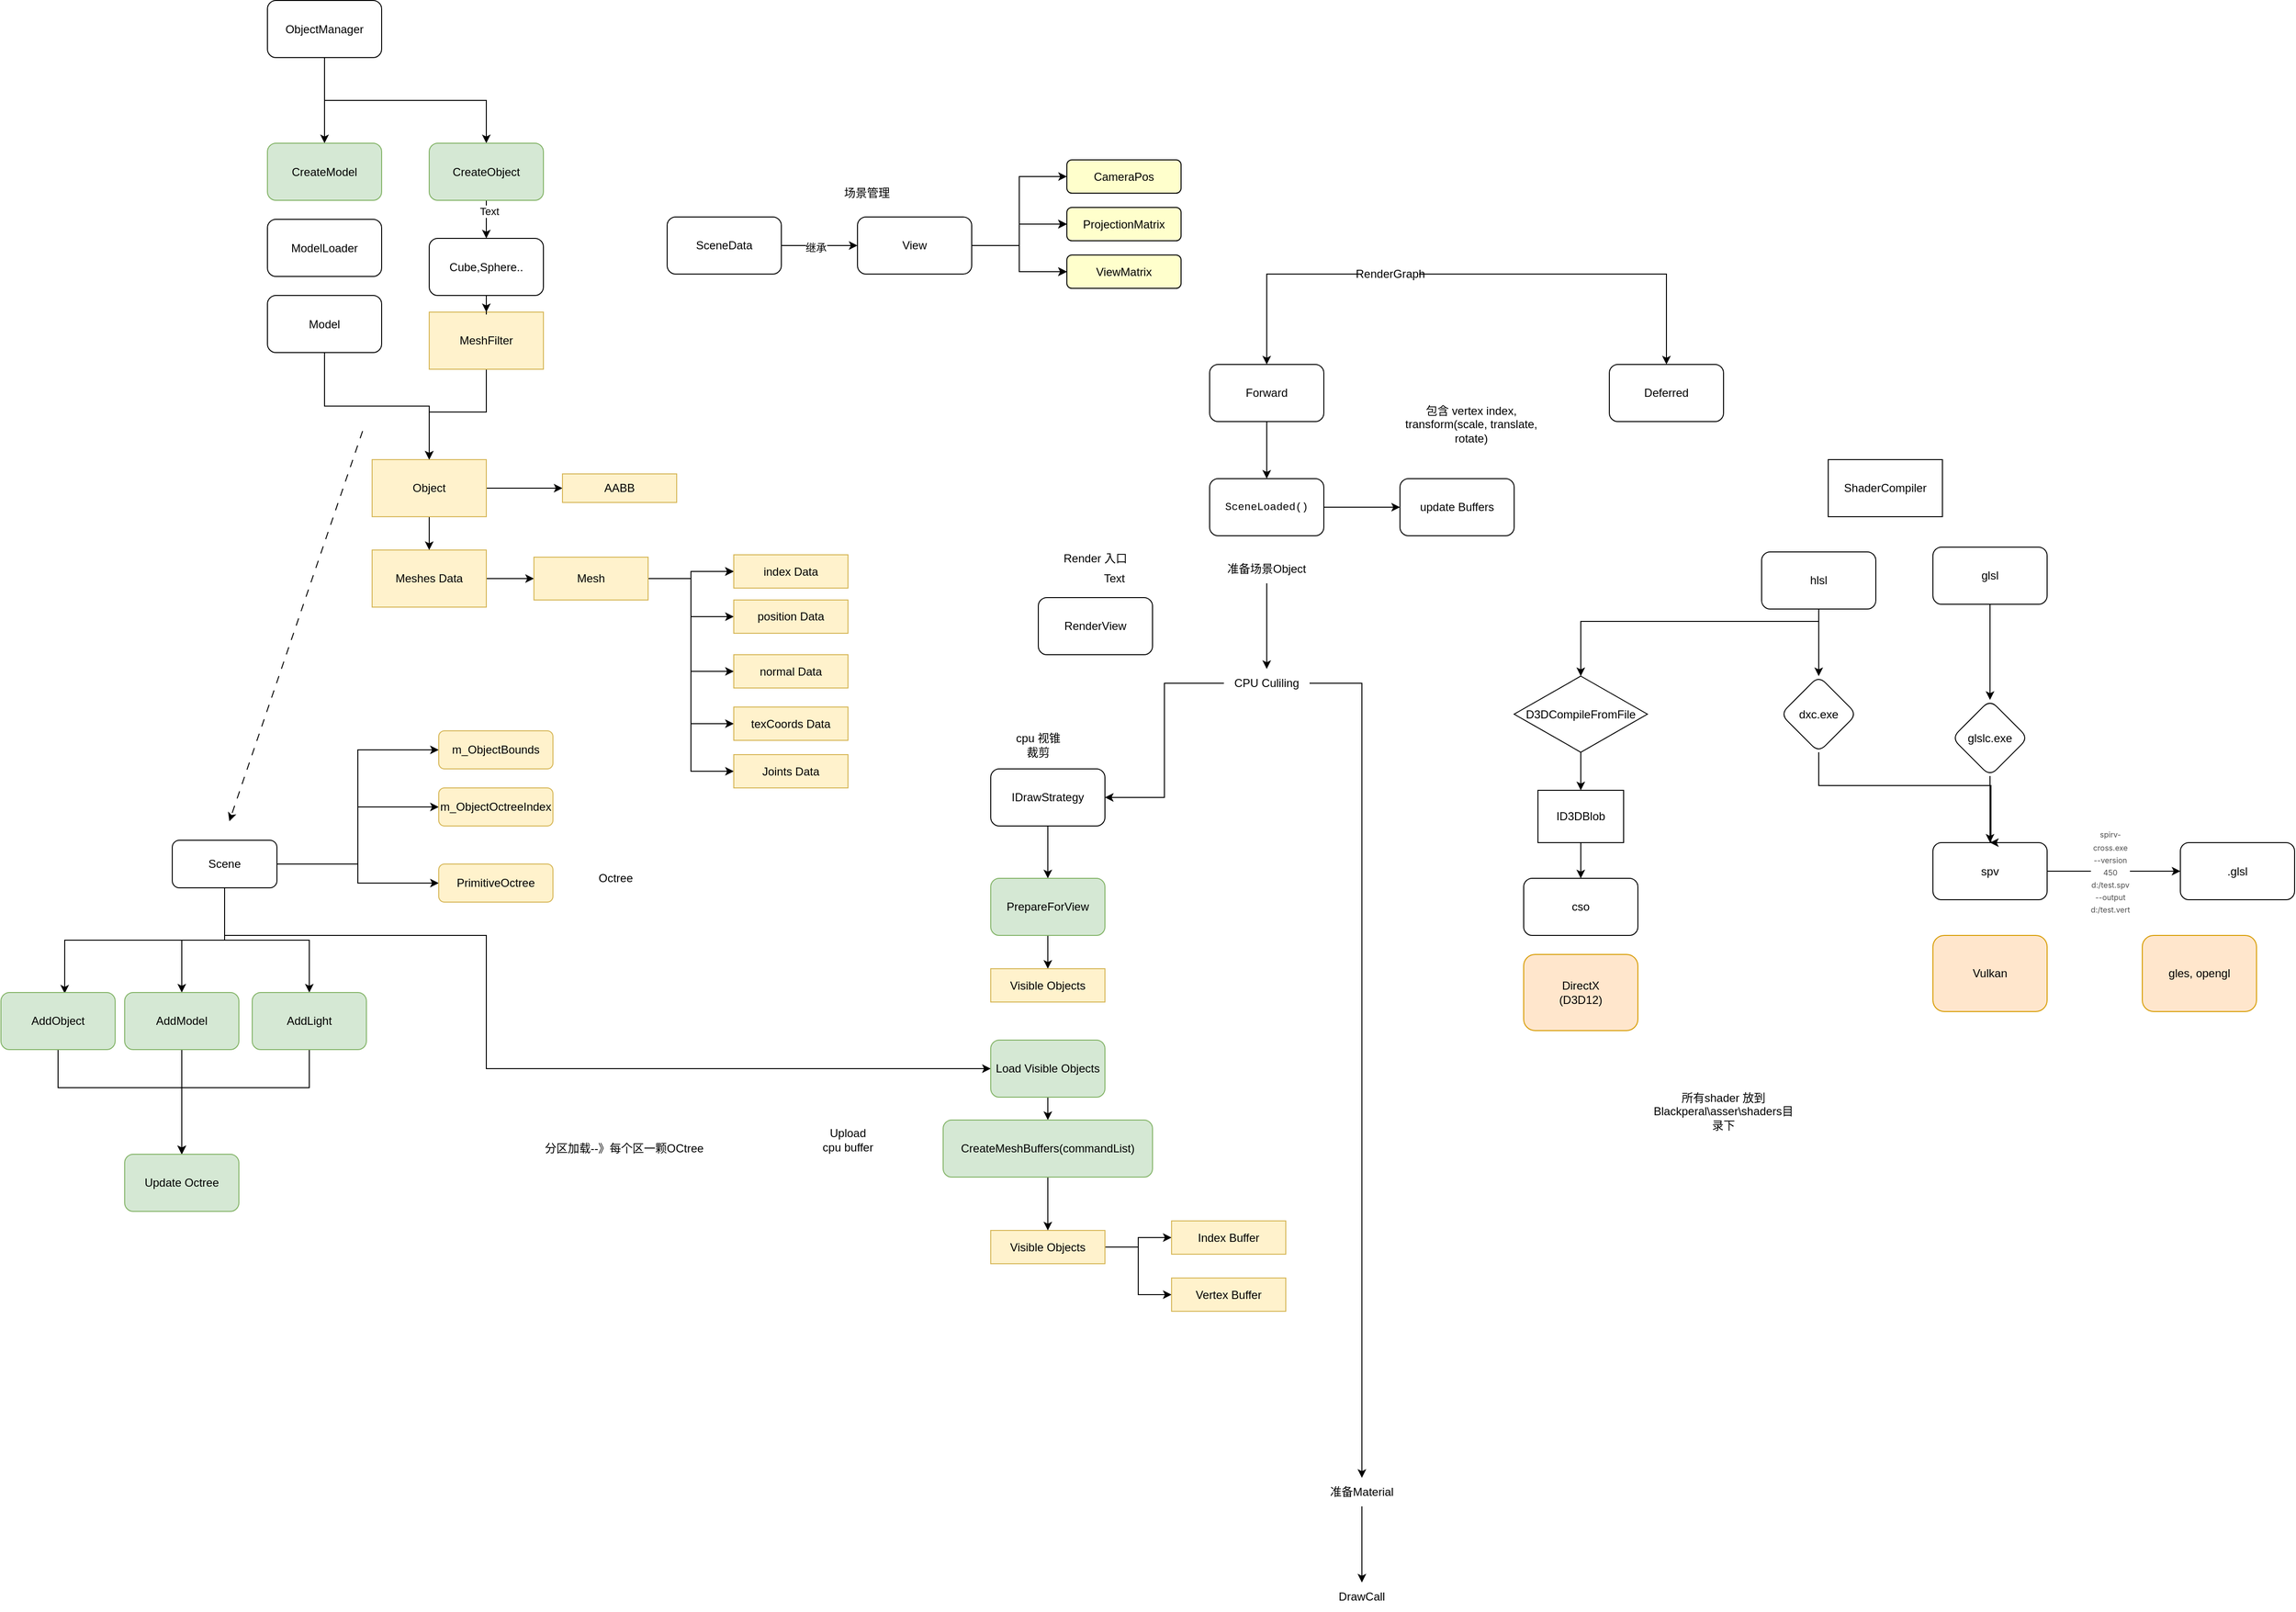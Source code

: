 <mxfile version="24.7.6">
  <diagram name="第 1 页" id="sPAzHPQsa-k4dK7YGP5Q">
    <mxGraphModel dx="1386" dy="1928" grid="1" gridSize="10" guides="1" tooltips="1" connect="1" arrows="1" fold="1" page="1" pageScale="1" pageWidth="827" pageHeight="1169" math="0" shadow="0">
      <root>
        <mxCell id="0" />
        <mxCell id="1" parent="0" />
        <mxCell id="hUuMY0uO9q-IGBFzty4h-4" value="" style="edgeStyle=orthogonalEdgeStyle;rounded=0;orthogonalLoop=1;jettySize=auto;html=1;" parent="1" source="hUuMY0uO9q-IGBFzty4h-1" target="hUuMY0uO9q-IGBFzty4h-3" edge="1">
          <mxGeometry relative="1" as="geometry" />
        </mxCell>
        <mxCell id="hUuMY0uO9q-IGBFzty4h-5" value="继承" style="edgeLabel;html=1;align=center;verticalAlign=middle;resizable=0;points=[];" parent="hUuMY0uO9q-IGBFzty4h-4" vertex="1" connectable="0">
          <mxGeometry x="-0.098" y="-2" relative="1" as="geometry">
            <mxPoint as="offset" />
          </mxGeometry>
        </mxCell>
        <mxCell id="hUuMY0uO9q-IGBFzty4h-1" value="SceneData" style="rounded=1;whiteSpace=wrap;html=1;" parent="1" vertex="1">
          <mxGeometry x="740" y="205" width="120" height="60" as="geometry" />
        </mxCell>
        <mxCell id="hUuMY0uO9q-IGBFzty4h-2" value="场景管理" style="text;strokeColor=none;align=center;fillColor=none;html=1;verticalAlign=middle;whiteSpace=wrap;rounded=0;" parent="1" vertex="1">
          <mxGeometry x="920" y="165" width="60" height="30" as="geometry" />
        </mxCell>
        <mxCell id="hUuMY0uO9q-IGBFzty4h-36" value="" style="edgeStyle=orthogonalEdgeStyle;rounded=0;orthogonalLoop=1;jettySize=auto;html=1;" parent="1" source="hUuMY0uO9q-IGBFzty4h-3" target="hUuMY0uO9q-IGBFzty4h-35" edge="1">
          <mxGeometry relative="1" as="geometry" />
        </mxCell>
        <mxCell id="hUuMY0uO9q-IGBFzty4h-37" value="" style="edgeStyle=orthogonalEdgeStyle;rounded=0;orthogonalLoop=1;jettySize=auto;html=1;" parent="1" source="hUuMY0uO9q-IGBFzty4h-3" target="hUuMY0uO9q-IGBFzty4h-35" edge="1">
          <mxGeometry relative="1" as="geometry" />
        </mxCell>
        <mxCell id="hUuMY0uO9q-IGBFzty4h-38" value="" style="edgeStyle=orthogonalEdgeStyle;rounded=0;orthogonalLoop=1;jettySize=auto;html=1;" parent="1" source="hUuMY0uO9q-IGBFzty4h-3" target="hUuMY0uO9q-IGBFzty4h-35" edge="1">
          <mxGeometry relative="1" as="geometry" />
        </mxCell>
        <mxCell id="hUuMY0uO9q-IGBFzty4h-40" value="" style="edgeStyle=orthogonalEdgeStyle;rounded=0;orthogonalLoop=1;jettySize=auto;html=1;" parent="1" source="hUuMY0uO9q-IGBFzty4h-3" target="hUuMY0uO9q-IGBFzty4h-39" edge="1">
          <mxGeometry relative="1" as="geometry" />
        </mxCell>
        <mxCell id="hUuMY0uO9q-IGBFzty4h-41" value="" style="edgeStyle=orthogonalEdgeStyle;rounded=0;orthogonalLoop=1;jettySize=auto;html=1;" parent="1" source="hUuMY0uO9q-IGBFzty4h-3" target="hUuMY0uO9q-IGBFzty4h-39" edge="1">
          <mxGeometry relative="1" as="geometry" />
        </mxCell>
        <mxCell id="hUuMY0uO9q-IGBFzty4h-42" value="" style="edgeStyle=orthogonalEdgeStyle;rounded=0;orthogonalLoop=1;jettySize=auto;html=1;" parent="1" source="hUuMY0uO9q-IGBFzty4h-3" target="hUuMY0uO9q-IGBFzty4h-39" edge="1">
          <mxGeometry relative="1" as="geometry" />
        </mxCell>
        <mxCell id="hUuMY0uO9q-IGBFzty4h-44" style="edgeStyle=orthogonalEdgeStyle;rounded=0;orthogonalLoop=1;jettySize=auto;html=1;entryX=0;entryY=0.5;entryDx=0;entryDy=0;" parent="1" source="hUuMY0uO9q-IGBFzty4h-3" target="hUuMY0uO9q-IGBFzty4h-43" edge="1">
          <mxGeometry relative="1" as="geometry" />
        </mxCell>
        <mxCell id="hUuMY0uO9q-IGBFzty4h-3" value="View" style="whiteSpace=wrap;html=1;rounded=1;" parent="1" vertex="1">
          <mxGeometry x="940" y="205" width="120" height="60" as="geometry" />
        </mxCell>
        <mxCell id="MgfRzgL3T6wmWOwImIbP-51" value="" style="edgeStyle=orthogonalEdgeStyle;rounded=0;orthogonalLoop=1;jettySize=auto;html=1;" parent="1" source="hUuMY0uO9q-IGBFzty4h-6" target="MgfRzgL3T6wmWOwImIbP-50" edge="1">
          <mxGeometry relative="1" as="geometry" />
        </mxCell>
        <mxCell id="hUuMY0uO9q-IGBFzty4h-6" value="IDrawStrategy" style="rounded=1;whiteSpace=wrap;html=1;" parent="1" vertex="1">
          <mxGeometry x="1080" y="785" width="120" height="60" as="geometry" />
        </mxCell>
        <mxCell id="hUuMY0uO9q-IGBFzty4h-7" value="cpu 视锥裁剪" style="text;strokeColor=none;align=center;fillColor=none;html=1;verticalAlign=middle;whiteSpace=wrap;rounded=0;" parent="1" vertex="1">
          <mxGeometry x="1100" y="745" width="60" height="30" as="geometry" />
        </mxCell>
        <mxCell id="hUuMY0uO9q-IGBFzty4h-8" value="RenderView" style="rounded=1;whiteSpace=wrap;html=1;" parent="1" vertex="1">
          <mxGeometry x="1130" y="605" width="120" height="60" as="geometry" />
        </mxCell>
        <mxCell id="hUuMY0uO9q-IGBFzty4h-9" value="Render 入口" style="text;strokeColor=none;align=center;fillColor=none;html=1;verticalAlign=middle;whiteSpace=wrap;rounded=0;" parent="1" vertex="1">
          <mxGeometry x="1155" y="550" width="70" height="27.5" as="geometry" />
        </mxCell>
        <mxCell id="tY09kojCzDSQ_a5AY4Xm-8" style="edgeStyle=orthogonalEdgeStyle;rounded=0;orthogonalLoop=1;jettySize=auto;html=1;entryX=0.5;entryY=0;entryDx=0;entryDy=0;" edge="1" parent="1" source="hUuMY0uO9q-IGBFzty4h-10" target="tY09kojCzDSQ_a5AY4Xm-5">
          <mxGeometry relative="1" as="geometry" />
        </mxCell>
        <mxCell id="hUuMY0uO9q-IGBFzty4h-10" value="Forward" style="rounded=1;whiteSpace=wrap;html=1;" parent="1" vertex="1">
          <mxGeometry x="1310" y="360" width="120" height="60" as="geometry" />
        </mxCell>
        <mxCell id="hUuMY0uO9q-IGBFzty4h-13" style="edgeStyle=orthogonalEdgeStyle;rounded=0;orthogonalLoop=1;jettySize=auto;html=1;entryX=0.5;entryY=0;entryDx=0;entryDy=0;" parent="1" source="hUuMY0uO9q-IGBFzty4h-11" target="hUuMY0uO9q-IGBFzty4h-10" edge="1">
          <mxGeometry relative="1" as="geometry" />
        </mxCell>
        <mxCell id="hUuMY0uO9q-IGBFzty4h-15" style="edgeStyle=orthogonalEdgeStyle;rounded=0;orthogonalLoop=1;jettySize=auto;html=1;" parent="1" source="hUuMY0uO9q-IGBFzty4h-11" target="hUuMY0uO9q-IGBFzty4h-12" edge="1">
          <mxGeometry relative="1" as="geometry" />
        </mxCell>
        <mxCell id="hUuMY0uO9q-IGBFzty4h-11" value="RenderGraph" style="text;strokeColor=none;align=center;fillColor=none;html=1;verticalAlign=middle;whiteSpace=wrap;rounded=0;" parent="1" vertex="1">
          <mxGeometry x="1470" y="250" width="60" height="30" as="geometry" />
        </mxCell>
        <mxCell id="hUuMY0uO9q-IGBFzty4h-12" value="Deferred" style="rounded=1;whiteSpace=wrap;html=1;" parent="1" vertex="1">
          <mxGeometry x="1730" y="360" width="120" height="60" as="geometry" />
        </mxCell>
        <mxCell id="hUuMY0uO9q-IGBFzty4h-18" value="" style="edgeStyle=orthogonalEdgeStyle;rounded=0;orthogonalLoop=1;jettySize=auto;html=1;" parent="1" source="hUuMY0uO9q-IGBFzty4h-16" target="hUuMY0uO9q-IGBFzty4h-17" edge="1">
          <mxGeometry relative="1" as="geometry" />
        </mxCell>
        <mxCell id="hUuMY0uO9q-IGBFzty4h-16" value="准备场景Object" style="text;strokeColor=none;align=center;fillColor=none;html=1;verticalAlign=middle;whiteSpace=wrap;rounded=0;" parent="1" vertex="1">
          <mxGeometry x="1325" y="560" width="90" height="30" as="geometry" />
        </mxCell>
        <mxCell id="hUuMY0uO9q-IGBFzty4h-20" value="" style="edgeStyle=orthogonalEdgeStyle;rounded=0;orthogonalLoop=1;jettySize=auto;html=1;" parent="1" source="hUuMY0uO9q-IGBFzty4h-17" target="hUuMY0uO9q-IGBFzty4h-19" edge="1">
          <mxGeometry relative="1" as="geometry" />
        </mxCell>
        <mxCell id="MgfRzgL3T6wmWOwImIbP-49" style="edgeStyle=orthogonalEdgeStyle;rounded=0;orthogonalLoop=1;jettySize=auto;html=1;entryX=1;entryY=0.5;entryDx=0;entryDy=0;" parent="1" source="hUuMY0uO9q-IGBFzty4h-17" target="hUuMY0uO9q-IGBFzty4h-6" edge="1">
          <mxGeometry relative="1" as="geometry" />
        </mxCell>
        <mxCell id="hUuMY0uO9q-IGBFzty4h-17" value="CPU Culiling" style="text;strokeColor=none;align=center;fillColor=none;html=1;verticalAlign=middle;whiteSpace=wrap;rounded=0;" parent="1" vertex="1">
          <mxGeometry x="1325" y="680" width="90" height="30" as="geometry" />
        </mxCell>
        <mxCell id="hUuMY0uO9q-IGBFzty4h-22" value="" style="edgeStyle=orthogonalEdgeStyle;rounded=0;orthogonalLoop=1;jettySize=auto;html=1;" parent="1" source="hUuMY0uO9q-IGBFzty4h-19" target="hUuMY0uO9q-IGBFzty4h-21" edge="1">
          <mxGeometry relative="1" as="geometry" />
        </mxCell>
        <mxCell id="hUuMY0uO9q-IGBFzty4h-19" value="准备Material" style="text;strokeColor=none;align=center;fillColor=none;html=1;verticalAlign=middle;whiteSpace=wrap;rounded=0;" parent="1" vertex="1">
          <mxGeometry x="1430" y="1530" width="80" height="30" as="geometry" />
        </mxCell>
        <mxCell id="hUuMY0uO9q-IGBFzty4h-21" value="DrawCall" style="text;strokeColor=none;align=center;fillColor=none;html=1;verticalAlign=middle;whiteSpace=wrap;rounded=0;" parent="1" vertex="1">
          <mxGeometry x="1430" y="1640" width="80" height="30" as="geometry" />
        </mxCell>
        <mxCell id="hUuMY0uO9q-IGBFzty4h-25" value="" style="edgeStyle=orthogonalEdgeStyle;rounded=0;orthogonalLoop=1;jettySize=auto;html=1;entryX=0.558;entryY=0.017;entryDx=0;entryDy=0;entryPerimeter=0;exitX=0.5;exitY=1;exitDx=0;exitDy=0;" parent="1" source="hUuMY0uO9q-IGBFzty4h-23" target="MgfRzgL3T6wmWOwImIbP-8" edge="1">
          <mxGeometry relative="1" as="geometry">
            <mxPoint x="140" y="980" as="targetPoint" />
          </mxGeometry>
        </mxCell>
        <mxCell id="MgfRzgL3T6wmWOwImIbP-2" value="" style="edgeStyle=orthogonalEdgeStyle;rounded=0;orthogonalLoop=1;jettySize=auto;html=1;entryX=0;entryY=0.5;entryDx=0;entryDy=0;" parent="1" source="hUuMY0uO9q-IGBFzty4h-23" target="MgfRzgL3T6wmWOwImIbP-1" edge="1">
          <mxGeometry relative="1" as="geometry">
            <mxPoint x="420" y="810" as="targetPoint" />
          </mxGeometry>
        </mxCell>
        <mxCell id="MgfRzgL3T6wmWOwImIbP-4" style="edgeStyle=orthogonalEdgeStyle;rounded=0;orthogonalLoop=1;jettySize=auto;html=1;entryX=0;entryY=0.5;entryDx=0;entryDy=0;" parent="1" source="hUuMY0uO9q-IGBFzty4h-23" target="MgfRzgL3T6wmWOwImIbP-3" edge="1">
          <mxGeometry relative="1" as="geometry" />
        </mxCell>
        <mxCell id="MgfRzgL3T6wmWOwImIbP-7" style="edgeStyle=orthogonalEdgeStyle;rounded=0;orthogonalLoop=1;jettySize=auto;html=1;entryX=0;entryY=0.5;entryDx=0;entryDy=0;" parent="1" source="hUuMY0uO9q-IGBFzty4h-23" target="MgfRzgL3T6wmWOwImIbP-6" edge="1">
          <mxGeometry relative="1" as="geometry" />
        </mxCell>
        <mxCell id="MgfRzgL3T6wmWOwImIbP-10" style="edgeStyle=orthogonalEdgeStyle;rounded=0;orthogonalLoop=1;jettySize=auto;html=1;entryX=0.5;entryY=0;entryDx=0;entryDy=0;" parent="1" source="hUuMY0uO9q-IGBFzty4h-23" target="MgfRzgL3T6wmWOwImIbP-9" edge="1">
          <mxGeometry relative="1" as="geometry" />
        </mxCell>
        <mxCell id="MgfRzgL3T6wmWOwImIbP-11" style="edgeStyle=orthogonalEdgeStyle;rounded=0;orthogonalLoop=1;jettySize=auto;html=1;entryX=0.5;entryY=0;entryDx=0;entryDy=0;exitX=0.5;exitY=1;exitDx=0;exitDy=0;" parent="1" source="hUuMY0uO9q-IGBFzty4h-23" target="MgfRzgL3T6wmWOwImIbP-12" edge="1">
          <mxGeometry relative="1" as="geometry">
            <mxPoint x="310" y="1020" as="targetPoint" />
          </mxGeometry>
        </mxCell>
        <mxCell id="MgfRzgL3T6wmWOwImIbP-55" style="edgeStyle=orthogonalEdgeStyle;rounded=0;orthogonalLoop=1;jettySize=auto;html=1;entryX=0;entryY=0.5;entryDx=0;entryDy=0;" parent="1" source="hUuMY0uO9q-IGBFzty4h-23" target="MgfRzgL3T6wmWOwImIbP-54" edge="1">
          <mxGeometry relative="1" as="geometry">
            <Array as="points">
              <mxPoint x="275" y="960" />
              <mxPoint x="550" y="960" />
              <mxPoint x="550" y="1100" />
            </Array>
          </mxGeometry>
        </mxCell>
        <mxCell id="hUuMY0uO9q-IGBFzty4h-23" value="Scene" style="rounded=1;whiteSpace=wrap;html=1;" parent="1" vertex="1">
          <mxGeometry x="220" y="860" width="110" height="50" as="geometry" />
        </mxCell>
        <mxCell id="hUuMY0uO9q-IGBFzty4h-35" value="ProjectionMatrix" style="whiteSpace=wrap;html=1;rounded=1;fillColor=#FFFFCC;" parent="1" vertex="1">
          <mxGeometry x="1160" y="195" width="120" height="35" as="geometry" />
        </mxCell>
        <mxCell id="hUuMY0uO9q-IGBFzty4h-39" value="ViewMatrix" style="whiteSpace=wrap;html=1;rounded=1;fillColor=#FFFFCC;" parent="1" vertex="1">
          <mxGeometry x="1160" y="245" width="120" height="35" as="geometry" />
        </mxCell>
        <mxCell id="hUuMY0uO9q-IGBFzty4h-43" value="CameraPos" style="whiteSpace=wrap;html=1;rounded=1;fillColor=#FFFFCC;" parent="1" vertex="1">
          <mxGeometry x="1160" y="145" width="120" height="35" as="geometry" />
        </mxCell>
        <mxCell id="hUuMY0uO9q-IGBFzty4h-45" value="Octree" style="text;html=1;align=center;verticalAlign=middle;whiteSpace=wrap;rounded=0;" parent="1" vertex="1">
          <mxGeometry x="656" y="885" width="60" height="30" as="geometry" />
        </mxCell>
        <mxCell id="hUuMY0uO9q-IGBFzty4h-47" value="分区加载--》每个区一颗OCtree" style="text;html=1;align=center;verticalAlign=middle;whiteSpace=wrap;rounded=0;" parent="1" vertex="1">
          <mxGeometry x="500" y="1169" width="390" height="30" as="geometry" />
        </mxCell>
        <mxCell id="T4nZsIehLb6WltA8yQbx-1" value="ModelLoader" style="rounded=1;whiteSpace=wrap;html=1;" parent="1" vertex="1">
          <mxGeometry x="320" y="207.5" width="120" height="60" as="geometry" />
        </mxCell>
        <mxCell id="MgfRzgL3T6wmWOwImIbP-20" style="edgeStyle=orthogonalEdgeStyle;rounded=0;orthogonalLoop=1;jettySize=auto;html=1;" parent="1" source="T4nZsIehLb6WltA8yQbx-2" target="MgfRzgL3T6wmWOwImIbP-23" edge="1">
          <mxGeometry relative="1" as="geometry" />
        </mxCell>
        <mxCell id="T4nZsIehLb6WltA8yQbx-2" value="Model" style="rounded=1;whiteSpace=wrap;html=1;" parent="1" vertex="1">
          <mxGeometry x="320" y="287.5" width="120" height="60" as="geometry" />
        </mxCell>
        <mxCell id="MgfRzgL3T6wmWOwImIbP-1" value="m_ObjectBounds" style="whiteSpace=wrap;html=1;rounded=1;fillColor=#fff2cc;strokeColor=#d6b656;" parent="1" vertex="1">
          <mxGeometry x="500" y="745" width="120" height="40" as="geometry" />
        </mxCell>
        <mxCell id="MgfRzgL3T6wmWOwImIbP-3" value="m_ObjectOctreeIndex" style="whiteSpace=wrap;html=1;rounded=1;fillColor=#fff2cc;strokeColor=#d6b656;" parent="1" vertex="1">
          <mxGeometry x="500" y="805" width="120" height="40" as="geometry" />
        </mxCell>
        <mxCell id="MgfRzgL3T6wmWOwImIbP-6" value="PrimitiveOctree" style="whiteSpace=wrap;html=1;rounded=1;fillColor=#fff2cc;strokeColor=#d6b656;" parent="1" vertex="1">
          <mxGeometry x="500" y="885" width="120" height="40" as="geometry" />
        </mxCell>
        <mxCell id="MgfRzgL3T6wmWOwImIbP-41" style="edgeStyle=orthogonalEdgeStyle;rounded=0;orthogonalLoop=1;jettySize=auto;html=1;" parent="1" source="MgfRzgL3T6wmWOwImIbP-8" target="MgfRzgL3T6wmWOwImIbP-40" edge="1">
          <mxGeometry relative="1" as="geometry">
            <Array as="points">
              <mxPoint x="100" y="1120" />
              <mxPoint x="230" y="1120" />
            </Array>
          </mxGeometry>
        </mxCell>
        <mxCell id="MgfRzgL3T6wmWOwImIbP-8" value="AddObject" style="rounded=1;whiteSpace=wrap;html=1;fillColor=#d5e8d4;strokeColor=#82b366;" parent="1" vertex="1">
          <mxGeometry x="40" y="1020" width="120" height="60" as="geometry" />
        </mxCell>
        <mxCell id="MgfRzgL3T6wmWOwImIbP-42" style="edgeStyle=orthogonalEdgeStyle;rounded=0;orthogonalLoop=1;jettySize=auto;html=1;entryX=0.5;entryY=0;entryDx=0;entryDy=0;" parent="1" source="MgfRzgL3T6wmWOwImIbP-9" target="MgfRzgL3T6wmWOwImIbP-40" edge="1">
          <mxGeometry relative="1" as="geometry" />
        </mxCell>
        <mxCell id="MgfRzgL3T6wmWOwImIbP-9" value="AddModel" style="rounded=1;whiteSpace=wrap;html=1;fillColor=#d5e8d4;strokeColor=#82b366;" parent="1" vertex="1">
          <mxGeometry x="170" y="1020" width="120" height="60" as="geometry" />
        </mxCell>
        <mxCell id="MgfRzgL3T6wmWOwImIbP-43" style="edgeStyle=orthogonalEdgeStyle;rounded=0;orthogonalLoop=1;jettySize=auto;html=1;" parent="1" source="MgfRzgL3T6wmWOwImIbP-12" target="MgfRzgL3T6wmWOwImIbP-40" edge="1">
          <mxGeometry relative="1" as="geometry">
            <Array as="points">
              <mxPoint x="364" y="1120" />
              <mxPoint x="230" y="1120" />
            </Array>
          </mxGeometry>
        </mxCell>
        <mxCell id="MgfRzgL3T6wmWOwImIbP-12" value="AddLight" style="rounded=1;whiteSpace=wrap;html=1;fillColor=#d5e8d4;strokeColor=#82b366;" parent="1" vertex="1">
          <mxGeometry x="304" y="1020" width="120" height="60" as="geometry" />
        </mxCell>
        <mxCell id="MgfRzgL3T6wmWOwImIbP-15" style="edgeStyle=orthogonalEdgeStyle;rounded=0;orthogonalLoop=1;jettySize=auto;html=1;entryX=0.5;entryY=0;entryDx=0;entryDy=0;" parent="1" source="MgfRzgL3T6wmWOwImIbP-13" target="MgfRzgL3T6wmWOwImIbP-14" edge="1">
          <mxGeometry relative="1" as="geometry" />
        </mxCell>
        <mxCell id="MgfRzgL3T6wmWOwImIbP-16" style="edgeStyle=orthogonalEdgeStyle;rounded=0;orthogonalLoop=1;jettySize=auto;html=1;entryX=0.5;entryY=0;entryDx=0;entryDy=0;exitX=0.5;exitY=1;exitDx=0;exitDy=0;" parent="1" source="MgfRzgL3T6wmWOwImIbP-13" target="MgfRzgL3T6wmWOwImIbP-17" edge="1">
          <mxGeometry relative="1" as="geometry">
            <mxPoint x="440" y="117.5" as="targetPoint" />
          </mxGeometry>
        </mxCell>
        <mxCell id="MgfRzgL3T6wmWOwImIbP-13" value="ObjectManager" style="rounded=1;whiteSpace=wrap;html=1;" parent="1" vertex="1">
          <mxGeometry x="320" y="-22.5" width="120" height="60" as="geometry" />
        </mxCell>
        <mxCell id="MgfRzgL3T6wmWOwImIbP-14" value="CreateModel" style="rounded=1;whiteSpace=wrap;html=1;fillColor=#d5e8d4;strokeColor=#82b366;" parent="1" vertex="1">
          <mxGeometry x="320" y="127.5" width="120" height="60" as="geometry" />
        </mxCell>
        <mxCell id="MgfRzgL3T6wmWOwImIbP-19" style="edgeStyle=orthogonalEdgeStyle;rounded=0;orthogonalLoop=1;jettySize=auto;html=1;" parent="1" source="MgfRzgL3T6wmWOwImIbP-17" target="Yjt_kYv23aOcVGi6wH0f-3" edge="1">
          <mxGeometry relative="1" as="geometry" />
        </mxCell>
        <mxCell id="Yjt_kYv23aOcVGi6wH0f-2" value="Text" style="edgeLabel;html=1;align=center;verticalAlign=middle;resizable=0;points=[];" parent="MgfRzgL3T6wmWOwImIbP-19" vertex="1" connectable="0">
          <mxGeometry x="-0.45" y="3" relative="1" as="geometry">
            <mxPoint as="offset" />
          </mxGeometry>
        </mxCell>
        <mxCell id="MgfRzgL3T6wmWOwImIbP-17" value="CreateObject" style="rounded=1;whiteSpace=wrap;html=1;fillColor=#d5e8d4;strokeColor=#82b366;" parent="1" vertex="1">
          <mxGeometry x="490" y="127.5" width="120" height="60" as="geometry" />
        </mxCell>
        <mxCell id="MgfRzgL3T6wmWOwImIbP-22" value="" style="edgeStyle=orthogonalEdgeStyle;rounded=0;orthogonalLoop=1;jettySize=auto;html=1;exitX=1;exitY=0.5;exitDx=0;exitDy=0;" parent="1" source="MgfRzgL3T6wmWOwImIbP-23" target="MgfRzgL3T6wmWOwImIbP-21" edge="1">
          <mxGeometry relative="1" as="geometry" />
        </mxCell>
        <mxCell id="MgfRzgL3T6wmWOwImIbP-26" value="" style="edgeStyle=orthogonalEdgeStyle;rounded=0;orthogonalLoop=1;jettySize=auto;html=1;" parent="1" source="MgfRzgL3T6wmWOwImIbP-18" target="MgfRzgL3T6wmWOwImIbP-25" edge="1">
          <mxGeometry relative="1" as="geometry" />
        </mxCell>
        <mxCell id="MgfRzgL3T6wmWOwImIbP-18" value="Meshes Data" style="rounded=0;whiteSpace=wrap;html=1;fillColor=#fff2cc;strokeColor=#d6b656;" parent="1" vertex="1">
          <mxGeometry x="430" y="555" width="120" height="60" as="geometry" />
        </mxCell>
        <mxCell id="MgfRzgL3T6wmWOwImIbP-21" value="AABB" style="whiteSpace=wrap;html=1;fillColor=#fff2cc;strokeColor=#d6b656;rounded=0;" parent="1" vertex="1">
          <mxGeometry x="630" y="475" width="120" height="30" as="geometry" />
        </mxCell>
        <mxCell id="MgfRzgL3T6wmWOwImIbP-24" style="edgeStyle=orthogonalEdgeStyle;rounded=0;orthogonalLoop=1;jettySize=auto;html=1;entryX=0.5;entryY=0;entryDx=0;entryDy=0;" parent="1" source="MgfRzgL3T6wmWOwImIbP-23" target="MgfRzgL3T6wmWOwImIbP-18" edge="1">
          <mxGeometry relative="1" as="geometry" />
        </mxCell>
        <mxCell id="MgfRzgL3T6wmWOwImIbP-23" value="Object" style="rounded=0;whiteSpace=wrap;html=1;fillColor=#fff2cc;strokeColor=#d6b656;" parent="1" vertex="1">
          <mxGeometry x="430" y="460" width="120" height="60" as="geometry" />
        </mxCell>
        <mxCell id="MgfRzgL3T6wmWOwImIbP-28" value="" style="edgeStyle=orthogonalEdgeStyle;rounded=0;orthogonalLoop=1;jettySize=auto;html=1;" parent="1" source="MgfRzgL3T6wmWOwImIbP-25" target="MgfRzgL3T6wmWOwImIbP-27" edge="1">
          <mxGeometry relative="1" as="geometry" />
        </mxCell>
        <mxCell id="MgfRzgL3T6wmWOwImIbP-30" value="" style="edgeStyle=orthogonalEdgeStyle;rounded=0;orthogonalLoop=1;jettySize=auto;html=1;" parent="1" source="MgfRzgL3T6wmWOwImIbP-25" target="MgfRzgL3T6wmWOwImIbP-27" edge="1">
          <mxGeometry relative="1" as="geometry" />
        </mxCell>
        <mxCell id="MgfRzgL3T6wmWOwImIbP-32" style="edgeStyle=orthogonalEdgeStyle;rounded=0;orthogonalLoop=1;jettySize=auto;html=1;entryX=0;entryY=0.5;entryDx=0;entryDy=0;" parent="1" source="MgfRzgL3T6wmWOwImIbP-25" target="MgfRzgL3T6wmWOwImIbP-31" edge="1">
          <mxGeometry relative="1" as="geometry" />
        </mxCell>
        <mxCell id="MgfRzgL3T6wmWOwImIbP-37" style="edgeStyle=orthogonalEdgeStyle;rounded=0;orthogonalLoop=1;jettySize=auto;html=1;entryX=0;entryY=0.5;entryDx=0;entryDy=0;exitX=1;exitY=0.5;exitDx=0;exitDy=0;" parent="1" source="MgfRzgL3T6wmWOwImIbP-25" target="MgfRzgL3T6wmWOwImIbP-33" edge="1">
          <mxGeometry relative="1" as="geometry" />
        </mxCell>
        <mxCell id="MgfRzgL3T6wmWOwImIbP-38" style="edgeStyle=orthogonalEdgeStyle;rounded=0;orthogonalLoop=1;jettySize=auto;html=1;entryX=0;entryY=0.5;entryDx=0;entryDy=0;" parent="1" source="MgfRzgL3T6wmWOwImIbP-25" target="MgfRzgL3T6wmWOwImIbP-34" edge="1">
          <mxGeometry relative="1" as="geometry" />
        </mxCell>
        <mxCell id="MgfRzgL3T6wmWOwImIbP-39" style="edgeStyle=orthogonalEdgeStyle;rounded=0;orthogonalLoop=1;jettySize=auto;html=1;entryX=0;entryY=0.5;entryDx=0;entryDy=0;" parent="1" source="MgfRzgL3T6wmWOwImIbP-25" target="MgfRzgL3T6wmWOwImIbP-35" edge="1">
          <mxGeometry relative="1" as="geometry" />
        </mxCell>
        <mxCell id="MgfRzgL3T6wmWOwImIbP-25" value="Mesh" style="whiteSpace=wrap;html=1;fillColor=#fff2cc;strokeColor=#d6b656;rounded=0;" parent="1" vertex="1">
          <mxGeometry x="600" y="562.5" width="120" height="45" as="geometry" />
        </mxCell>
        <mxCell id="MgfRzgL3T6wmWOwImIbP-27" value="index Data" style="whiteSpace=wrap;html=1;fillColor=#fff2cc;strokeColor=#d6b656;rounded=0;" parent="1" vertex="1">
          <mxGeometry x="810" y="560" width="120" height="35" as="geometry" />
        </mxCell>
        <mxCell id="MgfRzgL3T6wmWOwImIbP-31" value="position Data" style="whiteSpace=wrap;html=1;fillColor=#fff2cc;strokeColor=#d6b656;rounded=0;" parent="1" vertex="1">
          <mxGeometry x="810" y="607.5" width="120" height="35" as="geometry" />
        </mxCell>
        <mxCell id="MgfRzgL3T6wmWOwImIbP-33" value="normal&lt;span style=&quot;color: rgba(0, 0, 0, 0); font-family: monospace; font-size: 0px; text-align: start; text-wrap: nowrap;&quot;&gt;%3CmxGraphModel%3E%3Croot%3E%3CmxCell%20id%3D%220%22%2F%3E%3CmxCell%20id%3D%221%22%20parent%3D%220%22%2F%3E%3CmxCell%20id%3D%222%22%20value%3D%22position%20Data%22%20style%3D%22whiteSpace%3Dwrap%3Bhtml%3D1%3BfillColor%3D%23fff2cc%3BstrokeColor%3D%23d6b656%3Brounded%3D0%3B%22%20vertex%3D%221%22%20parent%3D%221%22%3E%3CmxGeometry%20x%3D%22810%22%20y%3D%22607.5%22%20width%3D%22120%22%20height%3D%2235%22%20as%3D%22geometry%22%2F%3E%3C%2FmxCell%3E%3C%2Froot%3E%3C%2FmxGraphModel%3E&lt;/span&gt;&amp;nbsp;Data" style="whiteSpace=wrap;html=1;fillColor=#fff2cc;strokeColor=#d6b656;rounded=0;" parent="1" vertex="1">
          <mxGeometry x="810" y="665" width="120" height="35" as="geometry" />
        </mxCell>
        <mxCell id="MgfRzgL3T6wmWOwImIbP-34" value="texCoords&lt;span style=&quot;color: rgba(0, 0, 0, 0); font-family: monospace; font-size: 0px; text-align: start; text-wrap: nowrap;&quot;&gt;%3CmxGraphModel%3E%3Croot%3E%3CmxCell%20id%3D%220%22%2F%3E%3CmxCell%20id%3D%221%22%20parent%3D%220%22%2F%3E%3CmxCell%20id%3D%222%22%20value%3D%22normal%26lt%3Bspan%20style%3D%26quot%3Bcolor%3A%20rgba(0%2C%200%2C%200%2C%200)%3B%20font-family%3A%20monospace%3B%20font-size%3A%200px%3B%20text-align%3A%20start%3B%20text-wrap%3A%20nowrap%3B%26quot%3B%26gt%3B%253CmxGraphModel%253E%253Croot%253E%253CmxCell%2520id%253D%25220%2522%252F%253E%253CmxCell%2520id%253D%25221%2522%2520parent%253D%25220%2522%252F%253E%253CmxCell%2520id%253D%25222%2522%2520value%253D%2522position%2520Data%2522%2520style%253D%2522whiteSpace%253Dwrap%253Bhtml%253D1%253BfillColor%253D%2523fff2cc%253BstrokeColor%253D%2523d6b656%253Brounded%253D0%253B%2522%2520vertex%253D%25221%2522%2520parent%253D%25221%2522%253E%253CmxGeometry%2520x%253D%2522810%2522%2520y%253D%2522607.5%2522%2520width%253D%2522120%2522%2520height%253D%252235%2522%2520as%253D%2522geometry%2522%252F%253E%253C%252FmxCell%253E%253C%252Froot%253E%253C%252FmxGraphModel%253E%26lt%3B%2Fspan%26gt%3B%26amp%3Bnbsp%3BData%22%20style%3D%22whiteSpace%3Dwrap%3Bhtml%3D1%3BfillColor%3D%23fff2cc%3BstrokeColor%3D%23d6b656%3Brounded%3D0%3B%22%20vertex%3D%221%22%20parent%3D%221%22%3E%3CmxGeometry%20x%3D%22800%22%20y%3D%22665%22%20width%3D%22120%22%20height%3D%2235%22%20as%3D%22geometry%22%2F%3E%3C%2FmxCell%3E%3C%2Froot%3E%3C%2FmxGraphModel%3E&lt;/span&gt;&amp;nbsp;Data" style="whiteSpace=wrap;html=1;fillColor=#fff2cc;strokeColor=#d6b656;rounded=0;" parent="1" vertex="1">
          <mxGeometry x="810" y="720" width="120" height="35" as="geometry" />
        </mxCell>
        <mxCell id="MgfRzgL3T6wmWOwImIbP-35" value="Joints&lt;span style=&quot;color: rgba(0, 0, 0, 0); font-family: monospace; font-size: 0px; text-align: start; text-wrap: nowrap;&quot;&gt;%3CmxGraphModel%3E%3Croot%3E%3CmxCell%20id%3D%220%22%2F%3E%3CmxCell%20id%3D%221%22%20parent%3D%220%22%2F%3E%3CmxCell%20id%3D%222%22%20value%3D%22normal%26lt%3Bspan%20style%3D%26quot%3Bcolor%3A%20rgba(0%2C%200%2C%200%2C%200)%3B%20font-family%3A%20monospace%3B%20font-size%3A%200px%3B%20text-align%3A%20start%3B%20text-wrap%3A%20nowrap%3B%26quot%3B%26gt%3B%253CmxGraphModel%253E%253Croot%253E%253CmxCell%2520id%253D%25220%2522%252F%253E%253CmxCell%2520id%253D%25221%2522%2520parent%253D%25220%2522%252F%253E%253CmxCell%2520id%253D%25222%2522%2520value%253D%2522position%2520Data%2522%2520style%253D%2522whiteSpace%253Dwrap%253Bhtml%253D1%253BfillColor%253D%2523fff2cc%253BstrokeColor%253D%2523d6b656%253Brounded%253D0%253B%2522%2520vertex%253D%25221%2522%2520parent%253D%25221%2522%253E%253CmxGeometry%2520x%253D%2522810%2522%2520y%253D%2522607.5%2522%2520width%253D%2522120%2522%2520height%253D%252235%2522%2520as%253D%2522geometry%2522%252F%253E%253C%252FmxCell%253E%253C%252Froot%253E%253C%252FmxGraphModel%253E%26lt%3B%2Fspan%26gt%3B%26amp%3Bnbsp%3BData%22%20style%3D%22whiteSpace%3Dwrap%3Bhtml%3D1%3BfillColor%3D%23fff2cc%3BstrokeColor%3D%23d6b656%3Brounded%3D0%3B%22%20vertex%3D%221%22%20parent%3D%221%22%3E%3CmxGeometry%20x%3D%22800%22%20y%3D%22665%22%20width%3D%22120%22%20height%3D%2235%22%20as%3D%22geometry%22%2F%3E%3C%2FmxCell%3E%3C%2Froot%3E%3C%2FmxGraphModel%3E&lt;/span&gt;&amp;nbsp;Data" style="whiteSpace=wrap;html=1;fillColor=#fff2cc;strokeColor=#d6b656;rounded=0;" parent="1" vertex="1">
          <mxGeometry x="810" y="770" width="120" height="35" as="geometry" />
        </mxCell>
        <mxCell id="MgfRzgL3T6wmWOwImIbP-40" value="Update Octree" style="rounded=1;whiteSpace=wrap;html=1;fillColor=#d5e8d4;strokeColor=#82b366;" parent="1" vertex="1">
          <mxGeometry x="170" y="1190" width="120" height="60" as="geometry" />
        </mxCell>
        <mxCell id="MgfRzgL3T6wmWOwImIbP-48" value="" style="endArrow=classic;html=1;rounded=0;dashed=1;dashPattern=8 8;" parent="1" edge="1">
          <mxGeometry width="50" height="50" relative="1" as="geometry">
            <mxPoint x="420" y="430" as="sourcePoint" />
            <mxPoint x="280" y="840" as="targetPoint" />
          </mxGeometry>
        </mxCell>
        <mxCell id="MgfRzgL3T6wmWOwImIbP-53" style="edgeStyle=orthogonalEdgeStyle;rounded=0;orthogonalLoop=1;jettySize=auto;html=1;entryX=0.5;entryY=0;entryDx=0;entryDy=0;" parent="1" source="MgfRzgL3T6wmWOwImIbP-50" target="MgfRzgL3T6wmWOwImIbP-52" edge="1">
          <mxGeometry relative="1" as="geometry" />
        </mxCell>
        <mxCell id="MgfRzgL3T6wmWOwImIbP-50" value="PrepareForView" style="whiteSpace=wrap;html=1;rounded=1;fillColor=#d5e8d4;strokeColor=#82b366;" parent="1" vertex="1">
          <mxGeometry x="1080" y="900" width="120" height="60" as="geometry" />
        </mxCell>
        <mxCell id="MgfRzgL3T6wmWOwImIbP-52" value="Visible Objects" style="whiteSpace=wrap;html=1;fillColor=#fff2cc;strokeColor=#d6b656;rounded=0;" parent="1" vertex="1">
          <mxGeometry x="1080" y="995" width="120" height="35" as="geometry" />
        </mxCell>
        <mxCell id="MgfRzgL3T6wmWOwImIbP-59" value="" style="edgeStyle=orthogonalEdgeStyle;rounded=0;orthogonalLoop=1;jettySize=auto;html=1;entryX=0.5;entryY=0;entryDx=0;entryDy=0;" parent="1" source="MgfRzgL3T6wmWOwImIbP-54" target="MgfRzgL3T6wmWOwImIbP-60" edge="1">
          <mxGeometry relative="1" as="geometry">
            <mxPoint x="1140.059" y="1154" as="targetPoint" />
          </mxGeometry>
        </mxCell>
        <mxCell id="MgfRzgL3T6wmWOwImIbP-54" value="Load Visible Objects" style="whiteSpace=wrap;html=1;rounded=1;fillColor=#d5e8d4;strokeColor=#82b366;" parent="1" vertex="1">
          <mxGeometry x="1080" y="1070" width="120" height="60" as="geometry" />
        </mxCell>
        <mxCell id="MgfRzgL3T6wmWOwImIbP-63" value="" style="edgeStyle=orthogonalEdgeStyle;rounded=0;orthogonalLoop=1;jettySize=auto;html=1;" parent="1" source="MgfRzgL3T6wmWOwImIbP-56" target="MgfRzgL3T6wmWOwImIbP-62" edge="1">
          <mxGeometry relative="1" as="geometry" />
        </mxCell>
        <mxCell id="MgfRzgL3T6wmWOwImIbP-65" style="edgeStyle=orthogonalEdgeStyle;rounded=0;orthogonalLoop=1;jettySize=auto;html=1;entryX=0;entryY=0.5;entryDx=0;entryDy=0;" parent="1" source="MgfRzgL3T6wmWOwImIbP-56" target="MgfRzgL3T6wmWOwImIbP-64" edge="1">
          <mxGeometry relative="1" as="geometry" />
        </mxCell>
        <mxCell id="MgfRzgL3T6wmWOwImIbP-56" value="Visible Objects" style="whiteSpace=wrap;html=1;fillColor=#fff2cc;strokeColor=#d6b656;rounded=0;" parent="1" vertex="1">
          <mxGeometry x="1080" y="1270" width="120" height="35" as="geometry" />
        </mxCell>
        <mxCell id="MgfRzgL3T6wmWOwImIbP-61" style="edgeStyle=orthogonalEdgeStyle;rounded=0;orthogonalLoop=1;jettySize=auto;html=1;entryX=0.5;entryY=0;entryDx=0;entryDy=0;" parent="1" source="MgfRzgL3T6wmWOwImIbP-60" target="MgfRzgL3T6wmWOwImIbP-56" edge="1">
          <mxGeometry relative="1" as="geometry" />
        </mxCell>
        <mxCell id="MgfRzgL3T6wmWOwImIbP-60" value="CreateMeshBuffers(commandList)" style="whiteSpace=wrap;html=1;rounded=1;fillColor=#d5e8d4;strokeColor=#82b366;" parent="1" vertex="1">
          <mxGeometry x="1030" y="1154" width="220" height="60" as="geometry" />
        </mxCell>
        <mxCell id="MgfRzgL3T6wmWOwImIbP-62" value="Index Buffer" style="whiteSpace=wrap;html=1;fillColor=#fff2cc;strokeColor=#d6b656;rounded=0;" parent="1" vertex="1">
          <mxGeometry x="1270" y="1260" width="120" height="35" as="geometry" />
        </mxCell>
        <mxCell id="MgfRzgL3T6wmWOwImIbP-64" value="Vertex Buffer" style="whiteSpace=wrap;html=1;fillColor=#fff2cc;strokeColor=#d6b656;rounded=0;" parent="1" vertex="1">
          <mxGeometry x="1270" y="1320" width="120" height="35" as="geometry" />
        </mxCell>
        <mxCell id="6-FD1GlZugfx3W7xpsyo-1" value="ShaderCompiler" style="rounded=0;whiteSpace=wrap;html=1;" parent="1" vertex="1">
          <mxGeometry x="1960" y="460" width="120" height="60" as="geometry" />
        </mxCell>
        <mxCell id="6-FD1GlZugfx3W7xpsyo-9" style="edgeStyle=orthogonalEdgeStyle;rounded=0;orthogonalLoop=1;jettySize=auto;html=1;entryX=0.5;entryY=0;entryDx=0;entryDy=0;" parent="1" source="6-FD1GlZugfx3W7xpsyo-2" target="6-FD1GlZugfx3W7xpsyo-8" edge="1">
          <mxGeometry relative="1" as="geometry" />
        </mxCell>
        <mxCell id="6-FD1GlZugfx3W7xpsyo-19" style="edgeStyle=orthogonalEdgeStyle;rounded=0;orthogonalLoop=1;jettySize=auto;html=1;entryX=0.5;entryY=0;entryDx=0;entryDy=0;" parent="1" source="6-FD1GlZugfx3W7xpsyo-2" target="6-FD1GlZugfx3W7xpsyo-12" edge="1">
          <mxGeometry relative="1" as="geometry">
            <Array as="points">
              <mxPoint x="1950" y="630" />
              <mxPoint x="1700" y="630" />
            </Array>
          </mxGeometry>
        </mxCell>
        <mxCell id="6-FD1GlZugfx3W7xpsyo-2" value="hlsl" style="rounded=1;whiteSpace=wrap;html=1;" parent="1" vertex="1">
          <mxGeometry x="1890" y="557" width="120" height="60" as="geometry" />
        </mxCell>
        <mxCell id="tY09kojCzDSQ_a5AY4Xm-3" style="edgeStyle=orthogonalEdgeStyle;rounded=0;orthogonalLoop=1;jettySize=auto;html=1;entryX=0;entryY=0.5;entryDx=0;entryDy=0;" edge="1" parent="1" source="6-FD1GlZugfx3W7xpsyo-3" target="tY09kojCzDSQ_a5AY4Xm-2">
          <mxGeometry relative="1" as="geometry" />
        </mxCell>
        <mxCell id="tY09kojCzDSQ_a5AY4Xm-4" value="&lt;span style=&quot;color: rgb(77, 77, 77); font-family: -apple-system, &amp;quot;SF UI Text&amp;quot;, Arial, &amp;quot;PingFang SC&amp;quot;, &amp;quot;Hiragino Sans GB&amp;quot;, &amp;quot;Microsoft YaHei&amp;quot;, &amp;quot;WenQuanYi Micro Hei&amp;quot;, sans-serif, SimHei, SimSun; text-align: start; text-wrap: wrap;&quot;&gt;&lt;font style=&quot;font-size: 8px;&quot;&gt;spirv-cross.exe --version 450 d:/test.spv --output d:/test.vert&lt;/font&gt;&lt;/span&gt;" style="edgeLabel;html=1;align=center;verticalAlign=middle;resizable=0;points=[];" vertex="1" connectable="0" parent="tY09kojCzDSQ_a5AY4Xm-3">
          <mxGeometry x="-0.057" y="1" relative="1" as="geometry">
            <mxPoint y="1" as="offset" />
          </mxGeometry>
        </mxCell>
        <mxCell id="6-FD1GlZugfx3W7xpsyo-3" value="spv" style="rounded=1;whiteSpace=wrap;html=1;" parent="1" vertex="1">
          <mxGeometry x="2070" y="862.5" width="120" height="60" as="geometry" />
        </mxCell>
        <mxCell id="6-FD1GlZugfx3W7xpsyo-6" value="" style="edgeStyle=orthogonalEdgeStyle;rounded=0;orthogonalLoop=1;jettySize=auto;html=1;" parent="1" source="6-FD1GlZugfx3W7xpsyo-4" target="6-FD1GlZugfx3W7xpsyo-5" edge="1">
          <mxGeometry relative="1" as="geometry" />
        </mxCell>
        <mxCell id="6-FD1GlZugfx3W7xpsyo-4" value="glsl" style="rounded=1;whiteSpace=wrap;html=1;" parent="1" vertex="1">
          <mxGeometry x="2070" y="552" width="120" height="60" as="geometry" />
        </mxCell>
        <mxCell id="6-FD1GlZugfx3W7xpsyo-7" style="edgeStyle=orthogonalEdgeStyle;rounded=0;orthogonalLoop=1;jettySize=auto;html=1;entryX=0.5;entryY=0;entryDx=0;entryDy=0;" parent="1" source="6-FD1GlZugfx3W7xpsyo-5" target="6-FD1GlZugfx3W7xpsyo-3" edge="1">
          <mxGeometry relative="1" as="geometry" />
        </mxCell>
        <mxCell id="6-FD1GlZugfx3W7xpsyo-5" value="glslc.exe" style="rhombus;whiteSpace=wrap;html=1;rounded=1;" parent="1" vertex="1">
          <mxGeometry x="2090" y="712.5" width="80" height="80" as="geometry" />
        </mxCell>
        <mxCell id="6-FD1GlZugfx3W7xpsyo-10" style="edgeStyle=orthogonalEdgeStyle;rounded=0;orthogonalLoop=1;jettySize=auto;html=1;" parent="1" source="6-FD1GlZugfx3W7xpsyo-8" edge="1">
          <mxGeometry relative="1" as="geometry">
            <mxPoint x="2130" y="862.5" as="targetPoint" />
            <Array as="points">
              <mxPoint x="1950" y="802.5" />
              <mxPoint x="2131" y="802.5" />
            </Array>
          </mxGeometry>
        </mxCell>
        <mxCell id="6-FD1GlZugfx3W7xpsyo-8" value="dxc.exe" style="rhombus;whiteSpace=wrap;html=1;rounded=1;" parent="1" vertex="1">
          <mxGeometry x="1910" y="687.5" width="80" height="80" as="geometry" />
        </mxCell>
        <mxCell id="6-FD1GlZugfx3W7xpsyo-11" value="gles, opengl" style="rounded=1;whiteSpace=wrap;html=1;fillColor=#ffe6cc;strokeColor=#d79b00;" parent="1" vertex="1">
          <mxGeometry x="2290" y="960" width="120" height="80" as="geometry" />
        </mxCell>
        <mxCell id="6-FD1GlZugfx3W7xpsyo-14" value="" style="edgeStyle=orthogonalEdgeStyle;rounded=0;orthogonalLoop=1;jettySize=auto;html=1;" parent="1" source="6-FD1GlZugfx3W7xpsyo-12" target="6-FD1GlZugfx3W7xpsyo-13" edge="1">
          <mxGeometry relative="1" as="geometry" />
        </mxCell>
        <mxCell id="6-FD1GlZugfx3W7xpsyo-12" value="D3DCompileFromFile" style="rhombus;whiteSpace=wrap;html=1;" parent="1" vertex="1">
          <mxGeometry x="1630" y="687.5" width="140" height="80" as="geometry" />
        </mxCell>
        <mxCell id="6-FD1GlZugfx3W7xpsyo-18" style="edgeStyle=orthogonalEdgeStyle;rounded=0;orthogonalLoop=1;jettySize=auto;html=1;entryX=0.5;entryY=0;entryDx=0;entryDy=0;" parent="1" source="6-FD1GlZugfx3W7xpsyo-13" target="6-FD1GlZugfx3W7xpsyo-17" edge="1">
          <mxGeometry relative="1" as="geometry" />
        </mxCell>
        <mxCell id="6-FD1GlZugfx3W7xpsyo-13" value="ID3DBlob" style="whiteSpace=wrap;html=1;" parent="1" vertex="1">
          <mxGeometry x="1655" y="807.5" width="90" height="55" as="geometry" />
        </mxCell>
        <mxCell id="6-FD1GlZugfx3W7xpsyo-15" value="Vulkan" style="rounded=1;whiteSpace=wrap;html=1;fillColor=#ffe6cc;strokeColor=#d79b00;" parent="1" vertex="1">
          <mxGeometry x="2070" y="960" width="120" height="80" as="geometry" />
        </mxCell>
        <mxCell id="6-FD1GlZugfx3W7xpsyo-16" value="DirectX&lt;div&gt;(D3D12)&lt;/div&gt;" style="rounded=1;whiteSpace=wrap;html=1;fillColor=#ffe6cc;strokeColor=#d79b00;" parent="1" vertex="1">
          <mxGeometry x="1640" y="980" width="120" height="80" as="geometry" />
        </mxCell>
        <mxCell id="6-FD1GlZugfx3W7xpsyo-17" value="cso" style="rounded=1;whiteSpace=wrap;html=1;" parent="1" vertex="1">
          <mxGeometry x="1640" y="900" width="120" height="60" as="geometry" />
        </mxCell>
        <mxCell id="6-FD1GlZugfx3W7xpsyo-20" value="所有shader 放到Blackperal\asser\shaders目录下" style="text;html=1;align=center;verticalAlign=middle;whiteSpace=wrap;rounded=0;" parent="1" vertex="1">
          <mxGeometry x="1770" y="1130" width="160" height="30" as="geometry" />
        </mxCell>
        <mxCell id="Yjt_kYv23aOcVGi6wH0f-6" style="edgeStyle=orthogonalEdgeStyle;rounded=0;orthogonalLoop=1;jettySize=auto;html=1;" parent="1" source="Yjt_kYv23aOcVGi6wH0f-1" target="MgfRzgL3T6wmWOwImIbP-23" edge="1">
          <mxGeometry relative="1" as="geometry">
            <Array as="points">
              <mxPoint x="550" y="410" />
              <mxPoint x="490" y="410" />
            </Array>
          </mxGeometry>
        </mxCell>
        <mxCell id="Yjt_kYv23aOcVGi6wH0f-1" value="MeshFilter" style="rounded=0;whiteSpace=wrap;html=1;fillColor=#fff2cc;strokeColor=#d6b656;" parent="1" vertex="1">
          <mxGeometry x="490" y="305" width="120" height="60" as="geometry" />
        </mxCell>
        <mxCell id="Yjt_kYv23aOcVGi6wH0f-5" style="edgeStyle=orthogonalEdgeStyle;rounded=0;orthogonalLoop=1;jettySize=auto;html=1;" parent="1" source="Yjt_kYv23aOcVGi6wH0f-3" target="Yjt_kYv23aOcVGi6wH0f-1" edge="1">
          <mxGeometry relative="1" as="geometry" />
        </mxCell>
        <mxCell id="Yjt_kYv23aOcVGi6wH0f-3" value="Cube,Sphere.." style="rounded=1;whiteSpace=wrap;html=1;" parent="1" vertex="1">
          <mxGeometry x="490" y="227.5" width="120" height="60" as="geometry" />
        </mxCell>
        <mxCell id="tY09kojCzDSQ_a5AY4Xm-2" value=".glsl" style="rounded=1;whiteSpace=wrap;html=1;" vertex="1" parent="1">
          <mxGeometry x="2330" y="862.5" width="120" height="60" as="geometry" />
        </mxCell>
        <mxCell id="tY09kojCzDSQ_a5AY4Xm-7" value="" style="edgeStyle=orthogonalEdgeStyle;rounded=0;orthogonalLoop=1;jettySize=auto;html=1;" edge="1" parent="1" source="tY09kojCzDSQ_a5AY4Xm-5" target="tY09kojCzDSQ_a5AY4Xm-6">
          <mxGeometry relative="1" as="geometry" />
        </mxCell>
        <mxCell id="tY09kojCzDSQ_a5AY4Xm-5" value="&lt;div style=&quot;font-family: Consolas, &amp;quot;Courier New&amp;quot;, monospace; font-size: 11.2px; line-height: 15px; white-space: pre;&quot;&gt;SceneLoaded()&lt;/div&gt;" style="rounded=1;whiteSpace=wrap;html=1;" vertex="1" parent="1">
          <mxGeometry x="1310" y="480" width="120" height="60" as="geometry" />
        </mxCell>
        <mxCell id="tY09kojCzDSQ_a5AY4Xm-6" value="update Buffers" style="whiteSpace=wrap;html=1;rounded=1;" vertex="1" parent="1">
          <mxGeometry x="1510" y="480" width="120" height="60" as="geometry" />
        </mxCell>
        <mxCell id="tY09kojCzDSQ_a5AY4Xm-9" value="Text" style="text;html=1;align=center;verticalAlign=middle;whiteSpace=wrap;rounded=0;" vertex="1" parent="1">
          <mxGeometry x="1180" y="570" width="60" height="30" as="geometry" />
        </mxCell>
        <mxCell id="tY09kojCzDSQ_a5AY4Xm-10" value="包含 vertex index, transform(scale, translate, rotate)" style="text;html=1;align=center;verticalAlign=middle;whiteSpace=wrap;rounded=0;" vertex="1" parent="1">
          <mxGeometry x="1510" y="390" width="150" height="65" as="geometry" />
        </mxCell>
        <mxCell id="tY09kojCzDSQ_a5AY4Xm-13" value="Upload cpu buffer" style="text;html=1;align=center;verticalAlign=middle;whiteSpace=wrap;rounded=0;" vertex="1" parent="1">
          <mxGeometry x="900" y="1160" width="60" height="30" as="geometry" />
        </mxCell>
      </root>
    </mxGraphModel>
  </diagram>
</mxfile>
